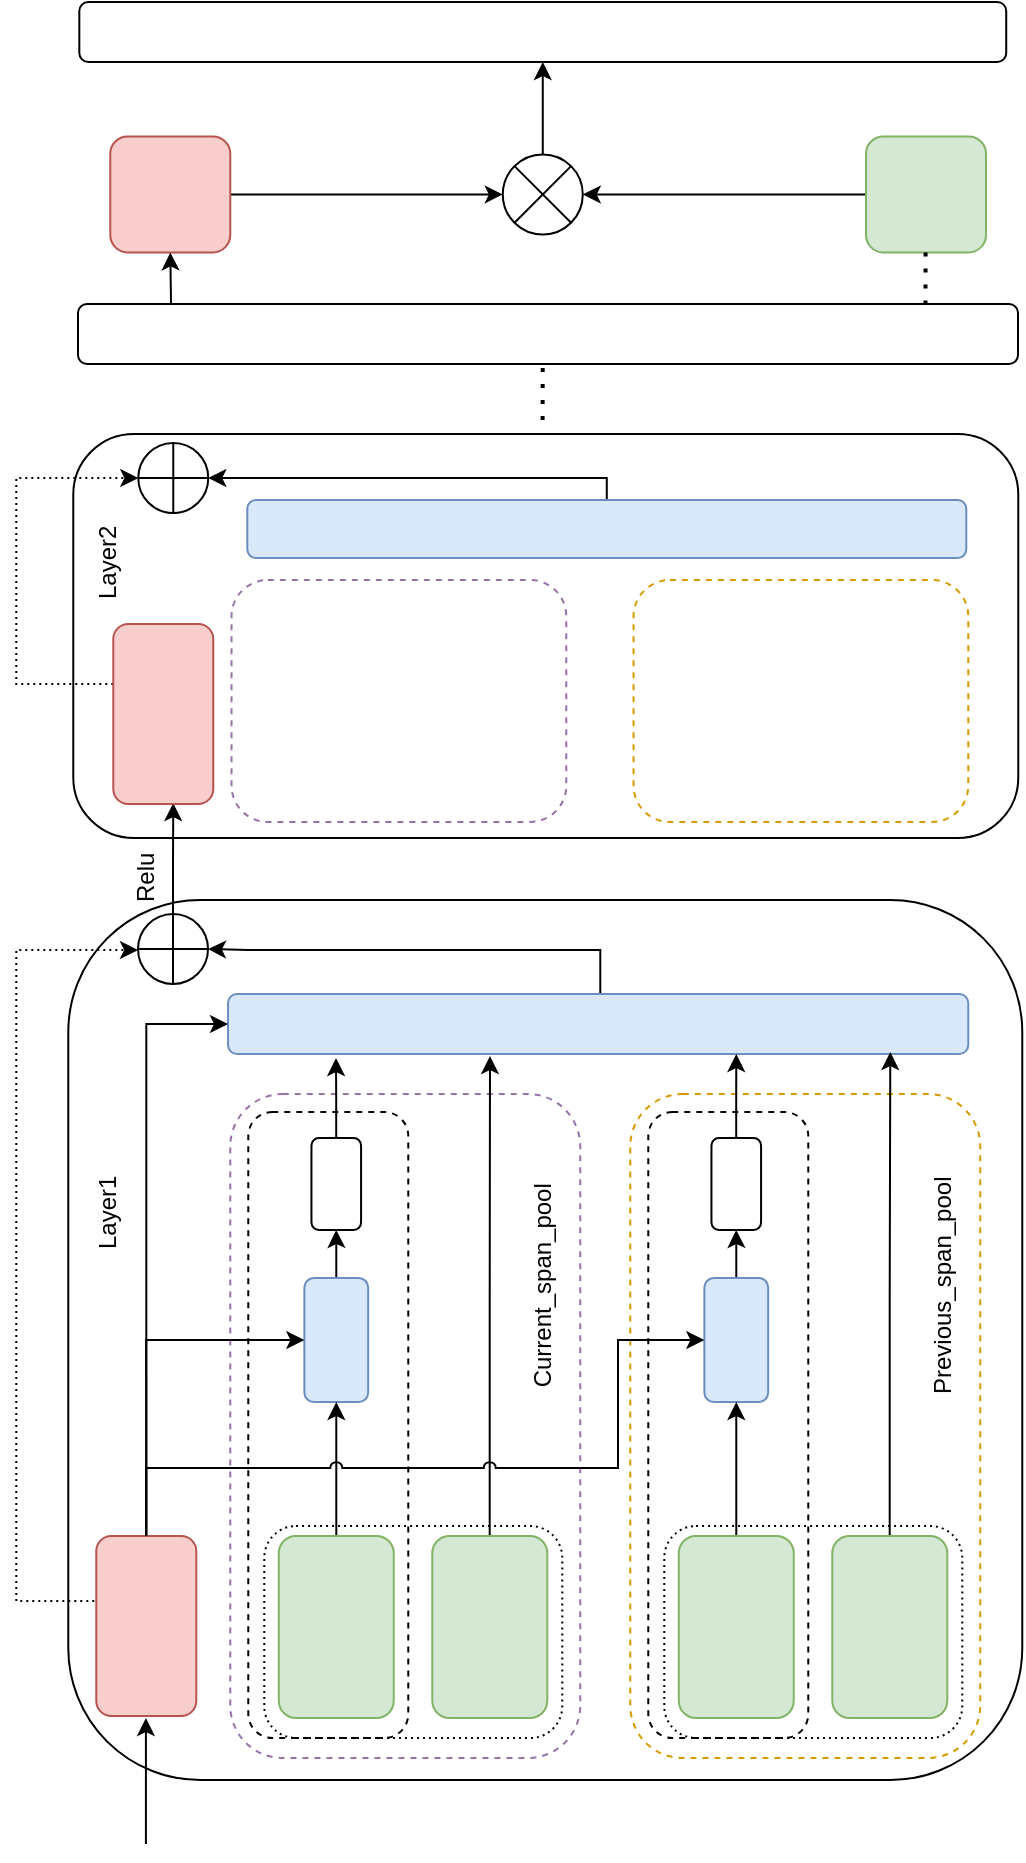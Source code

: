 <mxfile version="21.2.9" type="github">
  <diagram name="第 1 页" id="gWeG35e6C86zQD0y6pNc">
    <mxGraphModel dx="1440" dy="772" grid="0" gridSize="10" guides="1" tooltips="1" connect="1" arrows="1" fold="1" page="1" pageScale="1" pageWidth="2336" pageHeight="1654" math="0" shadow="0">
      <root>
        <mxCell id="0" />
        <mxCell id="1" parent="0" />
        <mxCell id="XD2-V8QEW1LzV1P3F_-f-17" value="" style="rounded=1;whiteSpace=wrap;html=1;fillColor=none;" parent="1" vertex="1">
          <mxGeometry x="288.64" y="532" width="472.5" height="202" as="geometry" />
        </mxCell>
        <mxCell id="u9Ba9--OEbl625sA4hoY-221" value="" style="rounded=1;whiteSpace=wrap;html=1;dashed=1;fillColor=none;strokeColor=#9673a6;" parent="1" vertex="1">
          <mxGeometry x="367.77" y="605" width="167.37" height="121" as="geometry" />
        </mxCell>
        <mxCell id="u9Ba9--OEbl625sA4hoY-62" value="" style="rounded=1;whiteSpace=wrap;html=1;fillColor=none;glass=0;strokeColor=default;" parent="1" vertex="1">
          <mxGeometry x="286.14" y="765" width="477" height="440" as="geometry" />
        </mxCell>
        <mxCell id="u9Ba9--OEbl625sA4hoY-217" value="" style="rounded=1;whiteSpace=wrap;html=1;dashed=1;fillColor=none;strokeColor=#9673a6;" parent="1" vertex="1">
          <mxGeometry x="367.14" y="862" width="175" height="332" as="geometry" />
        </mxCell>
        <mxCell id="XD2-V8QEW1LzV1P3F_-f-185" value="" style="rounded=1;whiteSpace=wrap;html=1;dashed=1;" parent="1" vertex="1">
          <mxGeometry x="376.14" y="871" width="80" height="313" as="geometry" />
        </mxCell>
        <mxCell id="XD2-V8QEW1LzV1P3F_-f-189" value="" style="rounded=1;whiteSpace=wrap;html=1;fillStyle=solid;gradientColor=default;fillColor=none;dashed=1;dashPattern=1 2;" parent="1" vertex="1">
          <mxGeometry x="384.14" y="1078" width="149" height="106" as="geometry" />
        </mxCell>
        <mxCell id="XD2-V8QEW1LzV1P3F_-f-1" value="" style="rounded=1;whiteSpace=wrap;html=1;rotation=0;" parent="1" vertex="1">
          <mxGeometry x="291.66" y="316" width="463.45" height="30" as="geometry" />
        </mxCell>
        <mxCell id="XD2-V8QEW1LzV1P3F_-f-12" style="edgeStyle=orthogonalEdgeStyle;rounded=0;orthogonalLoop=1;jettySize=auto;html=1;entryX=0;entryY=0.5;entryDx=0;entryDy=0;exitX=1;exitY=0.5;exitDx=0;exitDy=0;" parent="1" source="XD2-V8QEW1LzV1P3F_-f-3" target="XD2-V8QEW1LzV1P3F_-f-7" edge="1">
          <mxGeometry relative="1" as="geometry">
            <mxPoint x="432.89" y="362" as="targetPoint" />
            <Array as="points" />
            <mxPoint x="439.89" y="412" as="sourcePoint" />
          </mxGeometry>
        </mxCell>
        <mxCell id="XD2-V8QEW1LzV1P3F_-f-3" value="" style="rounded=1;whiteSpace=wrap;html=1;fillColor=#f8cecc;strokeColor=#b85450;" parent="1" vertex="1">
          <mxGeometry x="307.14" y="383.22" width="60" height="58" as="geometry" />
        </mxCell>
        <mxCell id="XD2-V8QEW1LzV1P3F_-f-13" style="edgeStyle=orthogonalEdgeStyle;rounded=0;orthogonalLoop=1;jettySize=auto;html=1;entryX=1;entryY=0.5;entryDx=0;entryDy=0;exitX=0;exitY=0.5;exitDx=0;exitDy=0;" parent="1" source="O8xAqdgmH1oKLNabAZYg-48" target="XD2-V8QEW1LzV1P3F_-f-7" edge="1">
          <mxGeometry relative="1" as="geometry">
            <Array as="points" />
            <mxPoint x="608.89" y="412.2" as="sourcePoint" />
          </mxGeometry>
        </mxCell>
        <mxCell id="O8xAqdgmH1oKLNabAZYg-53" style="edgeStyle=orthogonalEdgeStyle;rounded=0;orthogonalLoop=1;jettySize=auto;html=1;entryX=0.5;entryY=1;entryDx=0;entryDy=0;" edge="1" parent="1" source="XD2-V8QEW1LzV1P3F_-f-7" target="XD2-V8QEW1LzV1P3F_-f-1">
          <mxGeometry relative="1" as="geometry" />
        </mxCell>
        <mxCell id="XD2-V8QEW1LzV1P3F_-f-7" value="" style="ellipse;whiteSpace=wrap;html=1;aspect=fixed;" parent="1" vertex="1">
          <mxGeometry x="503.39" y="392.22" width="40" height="40" as="geometry" />
        </mxCell>
        <mxCell id="XD2-V8QEW1LzV1P3F_-f-10" value="" style="endArrow=none;html=1;rounded=0;entryX=0;entryY=0;entryDx=0;entryDy=0;exitX=1;exitY=1;exitDx=0;exitDy=0;" parent="1" source="XD2-V8QEW1LzV1P3F_-f-7" target="XD2-V8QEW1LzV1P3F_-f-7" edge="1">
          <mxGeometry width="50" height="50" relative="1" as="geometry">
            <mxPoint x="573.39" y="427.22" as="sourcePoint" />
            <mxPoint x="623.39" y="377.22" as="targetPoint" />
          </mxGeometry>
        </mxCell>
        <mxCell id="XD2-V8QEW1LzV1P3F_-f-11" value="" style="endArrow=none;html=1;rounded=0;entryX=1;entryY=0;entryDx=0;entryDy=0;exitX=0;exitY=1;exitDx=0;exitDy=0;" parent="1" source="XD2-V8QEW1LzV1P3F_-f-7" target="XD2-V8QEW1LzV1P3F_-f-7" edge="1">
          <mxGeometry width="50" height="50" relative="1" as="geometry">
            <mxPoint x="573.39" y="427.22" as="sourcePoint" />
            <mxPoint x="623.39" y="377.22" as="targetPoint" />
          </mxGeometry>
        </mxCell>
        <mxCell id="XD2-V8QEW1LzV1P3F_-f-14" value="" style="rounded=1;whiteSpace=wrap;html=1;" parent="1" vertex="1">
          <mxGeometry x="291" y="467" width="470" height="30" as="geometry" />
        </mxCell>
        <mxCell id="O8xAqdgmH1oKLNabAZYg-49" style="edgeStyle=orthogonalEdgeStyle;rounded=0;orthogonalLoop=1;jettySize=auto;html=1;entryX=1;entryY=0.5;entryDx=0;entryDy=0;" edge="1" parent="1" source="XD2-V8QEW1LzV1P3F_-f-20" target="XD2-V8QEW1LzV1P3F_-f-63">
          <mxGeometry relative="1" as="geometry">
            <Array as="points">
              <mxPoint x="552.14" y="790" />
              <mxPoint x="376.14" y="790" />
            </Array>
          </mxGeometry>
        </mxCell>
        <mxCell id="XD2-V8QEW1LzV1P3F_-f-20" value="" style="rounded=1;whiteSpace=wrap;html=1;fillColor=#dae8fc;strokeColor=#6c8ebf;" parent="1" vertex="1">
          <mxGeometry x="366.01" y="812" width="370.13" height="30" as="geometry" />
        </mxCell>
        <mxCell id="O8xAqdgmH1oKLNabAZYg-15" value="" style="edgeStyle=orthogonalEdgeStyle;rounded=0;orthogonalLoop=1;jettySize=auto;html=1;" edge="1" parent="1" source="XD2-V8QEW1LzV1P3F_-f-21" target="XD2-V8QEW1LzV1P3F_-f-45">
          <mxGeometry relative="1" as="geometry" />
        </mxCell>
        <mxCell id="XD2-V8QEW1LzV1P3F_-f-21" value="" style="rounded=1;whiteSpace=wrap;html=1;fillColor=#dae8fc;strokeColor=#6c8ebf;" parent="1" vertex="1">
          <mxGeometry x="404.18" y="954" width="31.91" height="62" as="geometry" />
        </mxCell>
        <mxCell id="XD2-V8QEW1LzV1P3F_-f-55" style="edgeStyle=orthogonalEdgeStyle;rounded=0;orthogonalLoop=1;jettySize=auto;html=1;entryX=0;entryY=0.5;entryDx=0;entryDy=0;exitX=0.5;exitY=0;exitDx=0;exitDy=0;" parent="1" target="XD2-V8QEW1LzV1P3F_-f-21" edge="1" source="u9Ba9--OEbl625sA4hoY-120">
          <mxGeometry relative="1" as="geometry">
            <Array as="points">
              <mxPoint x="325.14" y="985" />
            </Array>
            <mxPoint x="326.106" y="1085" as="sourcePoint" />
          </mxGeometry>
        </mxCell>
        <mxCell id="XD2-V8QEW1LzV1P3F_-f-62" style="edgeStyle=orthogonalEdgeStyle;rounded=0;orthogonalLoop=1;jettySize=auto;html=1;dashed=1;dashPattern=1 2;" parent="1" target="XD2-V8QEW1LzV1P3F_-f-63" edge="1">
          <mxGeometry relative="1" as="geometry">
            <mxPoint x="302.14" y="816.034" as="targetPoint" />
            <Array as="points">
              <mxPoint x="260.14" y="1115" />
              <mxPoint x="260.14" y="790" />
            </Array>
            <mxPoint x="302.14" y="1115.517" as="sourcePoint" />
          </mxGeometry>
        </mxCell>
        <mxCell id="XD2-V8QEW1LzV1P3F_-f-56" style="edgeStyle=orthogonalEdgeStyle;rounded=0;orthogonalLoop=1;jettySize=auto;html=1;entryX=0;entryY=0.5;entryDx=0;entryDy=0;exitX=0.481;exitY=0.006;exitDx=0;exitDy=0;exitPerimeter=0;" parent="1" target="XD2-V8QEW1LzV1P3F_-f-20" edge="1">
          <mxGeometry relative="1" as="geometry">
            <Array as="points">
              <mxPoint x="325.14" y="1085" />
              <mxPoint x="325.14" y="827" />
            </Array>
            <mxPoint x="326.19" y="1085.366" as="sourcePoint" />
          </mxGeometry>
        </mxCell>
        <mxCell id="O8xAqdgmH1oKLNabAZYg-43" style="edgeStyle=orthogonalEdgeStyle;rounded=0;orthogonalLoop=1;jettySize=auto;html=1;" edge="1" parent="1" source="XD2-V8QEW1LzV1P3F_-f-45">
          <mxGeometry relative="1" as="geometry">
            <mxPoint x="420" y="844" as="targetPoint" />
          </mxGeometry>
        </mxCell>
        <mxCell id="XD2-V8QEW1LzV1P3F_-f-45" value="" style="rounded=1;whiteSpace=wrap;html=1;" parent="1" vertex="1">
          <mxGeometry x="407.73" y="884" width="24.81" height="46" as="geometry" />
        </mxCell>
        <mxCell id="u9Ba9--OEbl625sA4hoY-222" style="edgeStyle=orthogonalEdgeStyle;rounded=0;orthogonalLoop=1;jettySize=auto;html=1;entryX=0.6;entryY=0.995;entryDx=0;entryDy=0;entryPerimeter=0;" parent="1" source="XD2-V8QEW1LzV1P3F_-f-63" target="XD2-V8QEW1LzV1P3F_-f-67" edge="1">
          <mxGeometry relative="1" as="geometry" />
        </mxCell>
        <mxCell id="XD2-V8QEW1LzV1P3F_-f-63" value="" style="ellipse;whiteSpace=wrap;html=1;aspect=fixed;" parent="1" vertex="1">
          <mxGeometry x="321.01" y="772" width="35" height="35" as="geometry" />
        </mxCell>
        <mxCell id="XD2-V8QEW1LzV1P3F_-f-64" value="" style="endArrow=none;html=1;rounded=0;entryX=0.5;entryY=0;entryDx=0;entryDy=0;exitX=0.5;exitY=1;exitDx=0;exitDy=0;" parent="1" source="XD2-V8QEW1LzV1P3F_-f-63" target="XD2-V8QEW1LzV1P3F_-f-63" edge="1">
          <mxGeometry width="50" height="50" relative="1" as="geometry">
            <mxPoint x="380.01" y="867" as="sourcePoint" />
            <mxPoint x="430.01" y="817" as="targetPoint" />
          </mxGeometry>
        </mxCell>
        <mxCell id="XD2-V8QEW1LzV1P3F_-f-65" value="" style="endArrow=none;html=1;rounded=0;exitX=1;exitY=0.5;exitDx=0;exitDy=0;entryX=0;entryY=0.5;entryDx=0;entryDy=0;" parent="1" source="XD2-V8QEW1LzV1P3F_-f-63" target="XD2-V8QEW1LzV1P3F_-f-63" edge="1">
          <mxGeometry width="50" height="50" relative="1" as="geometry">
            <mxPoint x="349.01" y="817" as="sourcePoint" />
            <mxPoint x="349.01" y="782" as="targetPoint" />
          </mxGeometry>
        </mxCell>
        <mxCell id="XD2-V8QEW1LzV1P3F_-f-191" style="edgeStyle=orthogonalEdgeStyle;rounded=0;orthogonalLoop=1;jettySize=auto;html=1;entryX=0;entryY=0.5;entryDx=0;entryDy=0;dashed=1;dashPattern=1 2;" parent="1" source="XD2-V8QEW1LzV1P3F_-f-67" target="XD2-V8QEW1LzV1P3F_-f-141" edge="1">
          <mxGeometry relative="1" as="geometry">
            <Array as="points">
              <mxPoint x="260.14" y="657" />
              <mxPoint x="260.14" y="554" />
            </Array>
          </mxGeometry>
        </mxCell>
        <mxCell id="XD2-V8QEW1LzV1P3F_-f-67" value="" style="rounded=1;whiteSpace=wrap;html=1;fillColor=#f8cecc;strokeColor=#b85450;" parent="1" vertex="1">
          <mxGeometry x="308.64" y="627" width="50" height="90" as="geometry" />
        </mxCell>
        <mxCell id="XD2-V8QEW1LzV1P3F_-f-71" value="Layer1" style="text;html=1;strokeColor=none;fillColor=none;align=center;verticalAlign=middle;whiteSpace=wrap;rounded=0;rotation=-90;" parent="1" vertex="1">
          <mxGeometry x="276.14" y="906" width="60" height="30" as="geometry" />
        </mxCell>
        <mxCell id="XD2-V8QEW1LzV1P3F_-f-72" value="Layer2" style="text;html=1;strokeColor=none;fillColor=none;align=center;verticalAlign=middle;whiteSpace=wrap;rounded=0;rotation=-90;" parent="1" vertex="1">
          <mxGeometry x="276.14" y="581" width="60" height="30" as="geometry" />
        </mxCell>
        <mxCell id="XD2-V8QEW1LzV1P3F_-f-73" value="" style="endArrow=none;dashed=1;html=1;dashPattern=1 3;strokeWidth=2;rounded=0;entryX=0.63;entryY=0.026;entryDx=0;entryDy=0;entryPerimeter=0;" parent="1" edge="1">
          <mxGeometry width="50" height="50" relative="1" as="geometry">
            <mxPoint x="523.36" y="499" as="sourcePoint" />
            <mxPoint x="523.29" y="529" as="targetPoint" />
          </mxGeometry>
        </mxCell>
        <mxCell id="XD2-V8QEW1LzV1P3F_-f-194" style="edgeStyle=orthogonalEdgeStyle;rounded=0;orthogonalLoop=1;jettySize=auto;html=1;entryX=1;entryY=0.5;entryDx=0;entryDy=0;exitX=0.5;exitY=0;exitDx=0;exitDy=0;" parent="1" source="XD2-V8QEW1LzV1P3F_-f-137" target="XD2-V8QEW1LzV1P3F_-f-141" edge="1">
          <mxGeometry relative="1" as="geometry">
            <Array as="points">
              <mxPoint x="555.14" y="554" />
            </Array>
            <mxPoint x="490.14" y="559" as="sourcePoint" />
          </mxGeometry>
        </mxCell>
        <mxCell id="XD2-V8QEW1LzV1P3F_-f-137" value="" style="rounded=1;whiteSpace=wrap;html=1;fillColor=#dae8fc;strokeColor=#6c8ebf;" parent="1" vertex="1">
          <mxGeometry x="375.64" y="565" width="359.5" height="29" as="geometry" />
        </mxCell>
        <mxCell id="XD2-V8QEW1LzV1P3F_-f-141" value="" style="ellipse;whiteSpace=wrap;html=1;aspect=fixed;" parent="1" vertex="1">
          <mxGeometry x="321.14" y="536.5" width="35" height="35" as="geometry" />
        </mxCell>
        <mxCell id="XD2-V8QEW1LzV1P3F_-f-142" value="" style="endArrow=none;html=1;rounded=0;entryX=0.5;entryY=0;entryDx=0;entryDy=0;exitX=0.5;exitY=1;exitDx=0;exitDy=0;" parent="1" source="XD2-V8QEW1LzV1P3F_-f-141" target="XD2-V8QEW1LzV1P3F_-f-141" edge="1">
          <mxGeometry width="50" height="50" relative="1" as="geometry">
            <mxPoint x="380.14" y="631.5" as="sourcePoint" />
            <mxPoint x="430.14" y="581.5" as="targetPoint" />
          </mxGeometry>
        </mxCell>
        <mxCell id="XD2-V8QEW1LzV1P3F_-f-143" value="" style="endArrow=none;html=1;rounded=0;exitX=1;exitY=0.5;exitDx=0;exitDy=0;entryX=0;entryY=0.5;entryDx=0;entryDy=0;" parent="1" source="XD2-V8QEW1LzV1P3F_-f-141" target="XD2-V8QEW1LzV1P3F_-f-141" edge="1">
          <mxGeometry width="50" height="50" relative="1" as="geometry">
            <mxPoint x="349.14" y="581.5" as="sourcePoint" />
            <mxPoint x="349.14" y="546.5" as="targetPoint" />
          </mxGeometry>
        </mxCell>
        <mxCell id="XD2-V8QEW1LzV1P3F_-f-184" value="Relu" style="text;html=1;align=center;verticalAlign=middle;resizable=0;points=[];autosize=1;strokeColor=none;fillColor=none;rotation=-90;" parent="1" vertex="1">
          <mxGeometry x="303.64" y="741" width="43" height="26" as="geometry" />
        </mxCell>
        <mxCell id="u9Ba9--OEbl625sA4hoY-120" value="" style="rounded=1;whiteSpace=wrap;html=1;fillColor=#f8cecc;strokeColor=#b85450;" parent="1" vertex="1">
          <mxGeometry x="300.14" y="1083" width="50" height="90" as="geometry" />
        </mxCell>
        <mxCell id="O8xAqdgmH1oKLNabAZYg-13" value="" style="edgeStyle=orthogonalEdgeStyle;rounded=0;orthogonalLoop=1;jettySize=auto;html=1;" edge="1" parent="1" source="u9Ba9--OEbl625sA4hoY-125" target="XD2-V8QEW1LzV1P3F_-f-21">
          <mxGeometry relative="1" as="geometry" />
        </mxCell>
        <mxCell id="u9Ba9--OEbl625sA4hoY-125" value="" style="rounded=1;whiteSpace=wrap;html=1;fillColor=#d5e8d4;strokeColor=#82b366;" parent="1" vertex="1">
          <mxGeometry x="391.39" y="1083" width="57.5" height="91" as="geometry" />
        </mxCell>
        <mxCell id="u9Ba9--OEbl625sA4hoY-218" value="Current_span_pool" style="text;html=1;strokeColor=none;fillColor=none;align=center;verticalAlign=middle;whiteSpace=wrap;rounded=0;rotation=-90;" parent="1" vertex="1">
          <mxGeometry x="493.64" y="943" width="60" height="30" as="geometry" />
        </mxCell>
        <mxCell id="O8xAqdgmH1oKLNabAZYg-27" value="" style="endArrow=classic;html=1;rounded=0;" edge="1" parent="1">
          <mxGeometry width="50" height="50" relative="1" as="geometry">
            <mxPoint x="324.96" y="1237" as="sourcePoint" />
            <mxPoint x="324.96" y="1174" as="targetPoint" />
          </mxGeometry>
        </mxCell>
        <mxCell id="O8xAqdgmH1oKLNabAZYg-44" style="edgeStyle=orthogonalEdgeStyle;rounded=0;orthogonalLoop=1;jettySize=auto;html=1;" edge="1" parent="1" source="O8xAqdgmH1oKLNabAZYg-28">
          <mxGeometry relative="1" as="geometry">
            <mxPoint x="497" y="843" as="targetPoint" />
          </mxGeometry>
        </mxCell>
        <mxCell id="O8xAqdgmH1oKLNabAZYg-28" value="" style="rounded=1;whiteSpace=wrap;html=1;fillColor=#d5e8d4;strokeColor=#82b366;" vertex="1" parent="1">
          <mxGeometry x="468.14" y="1083" width="57.5" height="91" as="geometry" />
        </mxCell>
        <mxCell id="O8xAqdgmH1oKLNabAZYg-30" value="" style="rounded=1;whiteSpace=wrap;html=1;dashed=1;fillColor=none;strokeColor=#d79b00;" vertex="1" parent="1">
          <mxGeometry x="567.14" y="862" width="175" height="332" as="geometry" />
        </mxCell>
        <mxCell id="O8xAqdgmH1oKLNabAZYg-31" value="" style="rounded=1;whiteSpace=wrap;html=1;dashed=1;" vertex="1" parent="1">
          <mxGeometry x="576.14" y="871" width="80" height="313" as="geometry" />
        </mxCell>
        <mxCell id="O8xAqdgmH1oKLNabAZYg-32" value="" style="rounded=1;whiteSpace=wrap;html=1;fillStyle=solid;gradientColor=default;fillColor=none;dashed=1;dashPattern=1 2;" vertex="1" parent="1">
          <mxGeometry x="584.14" y="1078" width="149" height="106" as="geometry" />
        </mxCell>
        <mxCell id="O8xAqdgmH1oKLNabAZYg-33" value="" style="edgeStyle=orthogonalEdgeStyle;rounded=0;orthogonalLoop=1;jettySize=auto;html=1;" edge="1" parent="1" source="O8xAqdgmH1oKLNabAZYg-34" target="O8xAqdgmH1oKLNabAZYg-36">
          <mxGeometry relative="1" as="geometry" />
        </mxCell>
        <mxCell id="O8xAqdgmH1oKLNabAZYg-34" value="" style="rounded=1;whiteSpace=wrap;html=1;fillColor=#dae8fc;strokeColor=#6c8ebf;" vertex="1" parent="1">
          <mxGeometry x="604.18" y="954" width="31.91" height="62" as="geometry" />
        </mxCell>
        <mxCell id="O8xAqdgmH1oKLNabAZYg-35" style="edgeStyle=orthogonalEdgeStyle;rounded=0;orthogonalLoop=1;jettySize=auto;html=1;entryX=0.099;entryY=0.988;entryDx=0;entryDy=0;entryPerimeter=0;" edge="1" parent="1" source="O8xAqdgmH1oKLNabAZYg-36">
          <mxGeometry relative="1" as="geometry">
            <mxPoint x="620.14" y="842" as="targetPoint" />
          </mxGeometry>
        </mxCell>
        <mxCell id="O8xAqdgmH1oKLNabAZYg-36" value="" style="rounded=1;whiteSpace=wrap;html=1;" vertex="1" parent="1">
          <mxGeometry x="607.73" y="884" width="24.81" height="46" as="geometry" />
        </mxCell>
        <mxCell id="O8xAqdgmH1oKLNabAZYg-37" value="" style="edgeStyle=orthogonalEdgeStyle;rounded=0;orthogonalLoop=1;jettySize=auto;html=1;" edge="1" parent="1" source="O8xAqdgmH1oKLNabAZYg-38" target="O8xAqdgmH1oKLNabAZYg-34">
          <mxGeometry relative="1" as="geometry" />
        </mxCell>
        <mxCell id="O8xAqdgmH1oKLNabAZYg-38" value="" style="rounded=1;whiteSpace=wrap;html=1;fillColor=#d5e8d4;strokeColor=#82b366;" vertex="1" parent="1">
          <mxGeometry x="591.39" y="1083" width="57.5" height="91" as="geometry" />
        </mxCell>
        <mxCell id="O8xAqdgmH1oKLNabAZYg-39" value="Previous_span_pool" style="text;html=1;strokeColor=none;fillColor=none;align=center;verticalAlign=middle;whiteSpace=wrap;rounded=0;rotation=-90;" vertex="1" parent="1">
          <mxGeometry x="693.64" y="943" width="60" height="30" as="geometry" />
        </mxCell>
        <mxCell id="O8xAqdgmH1oKLNabAZYg-40" style="edgeStyle=orthogonalEdgeStyle;rounded=0;orthogonalLoop=1;jettySize=auto;html=1;entryX=0.24;entryY=0.971;entryDx=0;entryDy=0;entryPerimeter=0;jumpStyle=none;" edge="1" parent="1" source="O8xAqdgmH1oKLNabAZYg-41">
          <mxGeometry relative="1" as="geometry">
            <mxPoint x="697.14" y="841" as="targetPoint" />
          </mxGeometry>
        </mxCell>
        <mxCell id="O8xAqdgmH1oKLNabAZYg-41" value="" style="rounded=1;whiteSpace=wrap;html=1;fillColor=#d5e8d4;strokeColor=#82b366;" vertex="1" parent="1">
          <mxGeometry x="668.14" y="1083" width="57.5" height="91" as="geometry" />
        </mxCell>
        <mxCell id="O8xAqdgmH1oKLNabAZYg-45" value="" style="rounded=1;whiteSpace=wrap;html=1;dashed=1;fillColor=none;strokeColor=#d79b00;" vertex="1" parent="1">
          <mxGeometry x="568.77" y="605" width="167.37" height="121" as="geometry" />
        </mxCell>
        <mxCell id="O8xAqdgmH1oKLNabAZYg-48" value="" style="rounded=1;whiteSpace=wrap;html=1;fillColor=#d5e8d4;strokeColor=#82b366;" vertex="1" parent="1">
          <mxGeometry x="685" y="383.22" width="60" height="58" as="geometry" />
        </mxCell>
        <mxCell id="O8xAqdgmH1oKLNabAZYg-51" style="edgeStyle=orthogonalEdgeStyle;rounded=0;orthogonalLoop=1;jettySize=auto;html=1;entryX=0;entryY=0.5;entryDx=0;entryDy=0;jumpStyle=arc;" edge="1" parent="1" source="u9Ba9--OEbl625sA4hoY-120" target="O8xAqdgmH1oKLNabAZYg-34">
          <mxGeometry relative="1" as="geometry">
            <Array as="points">
              <mxPoint x="325" y="1049" />
              <mxPoint x="561" y="1049" />
              <mxPoint x="561" y="985" />
            </Array>
          </mxGeometry>
        </mxCell>
        <mxCell id="O8xAqdgmH1oKLNabAZYg-56" value="" style="endArrow=none;dashed=1;html=1;dashPattern=1 3;strokeWidth=2;rounded=0;entryX=0.63;entryY=0.026;entryDx=0;entryDy=0;entryPerimeter=0;" edge="1" parent="1">
          <mxGeometry width="50" height="50" relative="1" as="geometry">
            <mxPoint x="714.79" y="441.22" as="sourcePoint" />
            <mxPoint x="714.72" y="471.22" as="targetPoint" />
          </mxGeometry>
        </mxCell>
        <mxCell id="O8xAqdgmH1oKLNabAZYg-58" value="" style="endArrow=classic;html=1;rounded=0;exitX=0.099;exitY=0.011;exitDx=0;exitDy=0;exitPerimeter=0;entryX=0.5;entryY=1;entryDx=0;entryDy=0;" edge="1" parent="1" source="XD2-V8QEW1LzV1P3F_-f-14" target="XD2-V8QEW1LzV1P3F_-f-3">
          <mxGeometry width="50" height="50" relative="1" as="geometry">
            <mxPoint x="323" y="495" as="sourcePoint" />
            <mxPoint x="373" y="445" as="targetPoint" />
          </mxGeometry>
        </mxCell>
      </root>
    </mxGraphModel>
  </diagram>
</mxfile>
